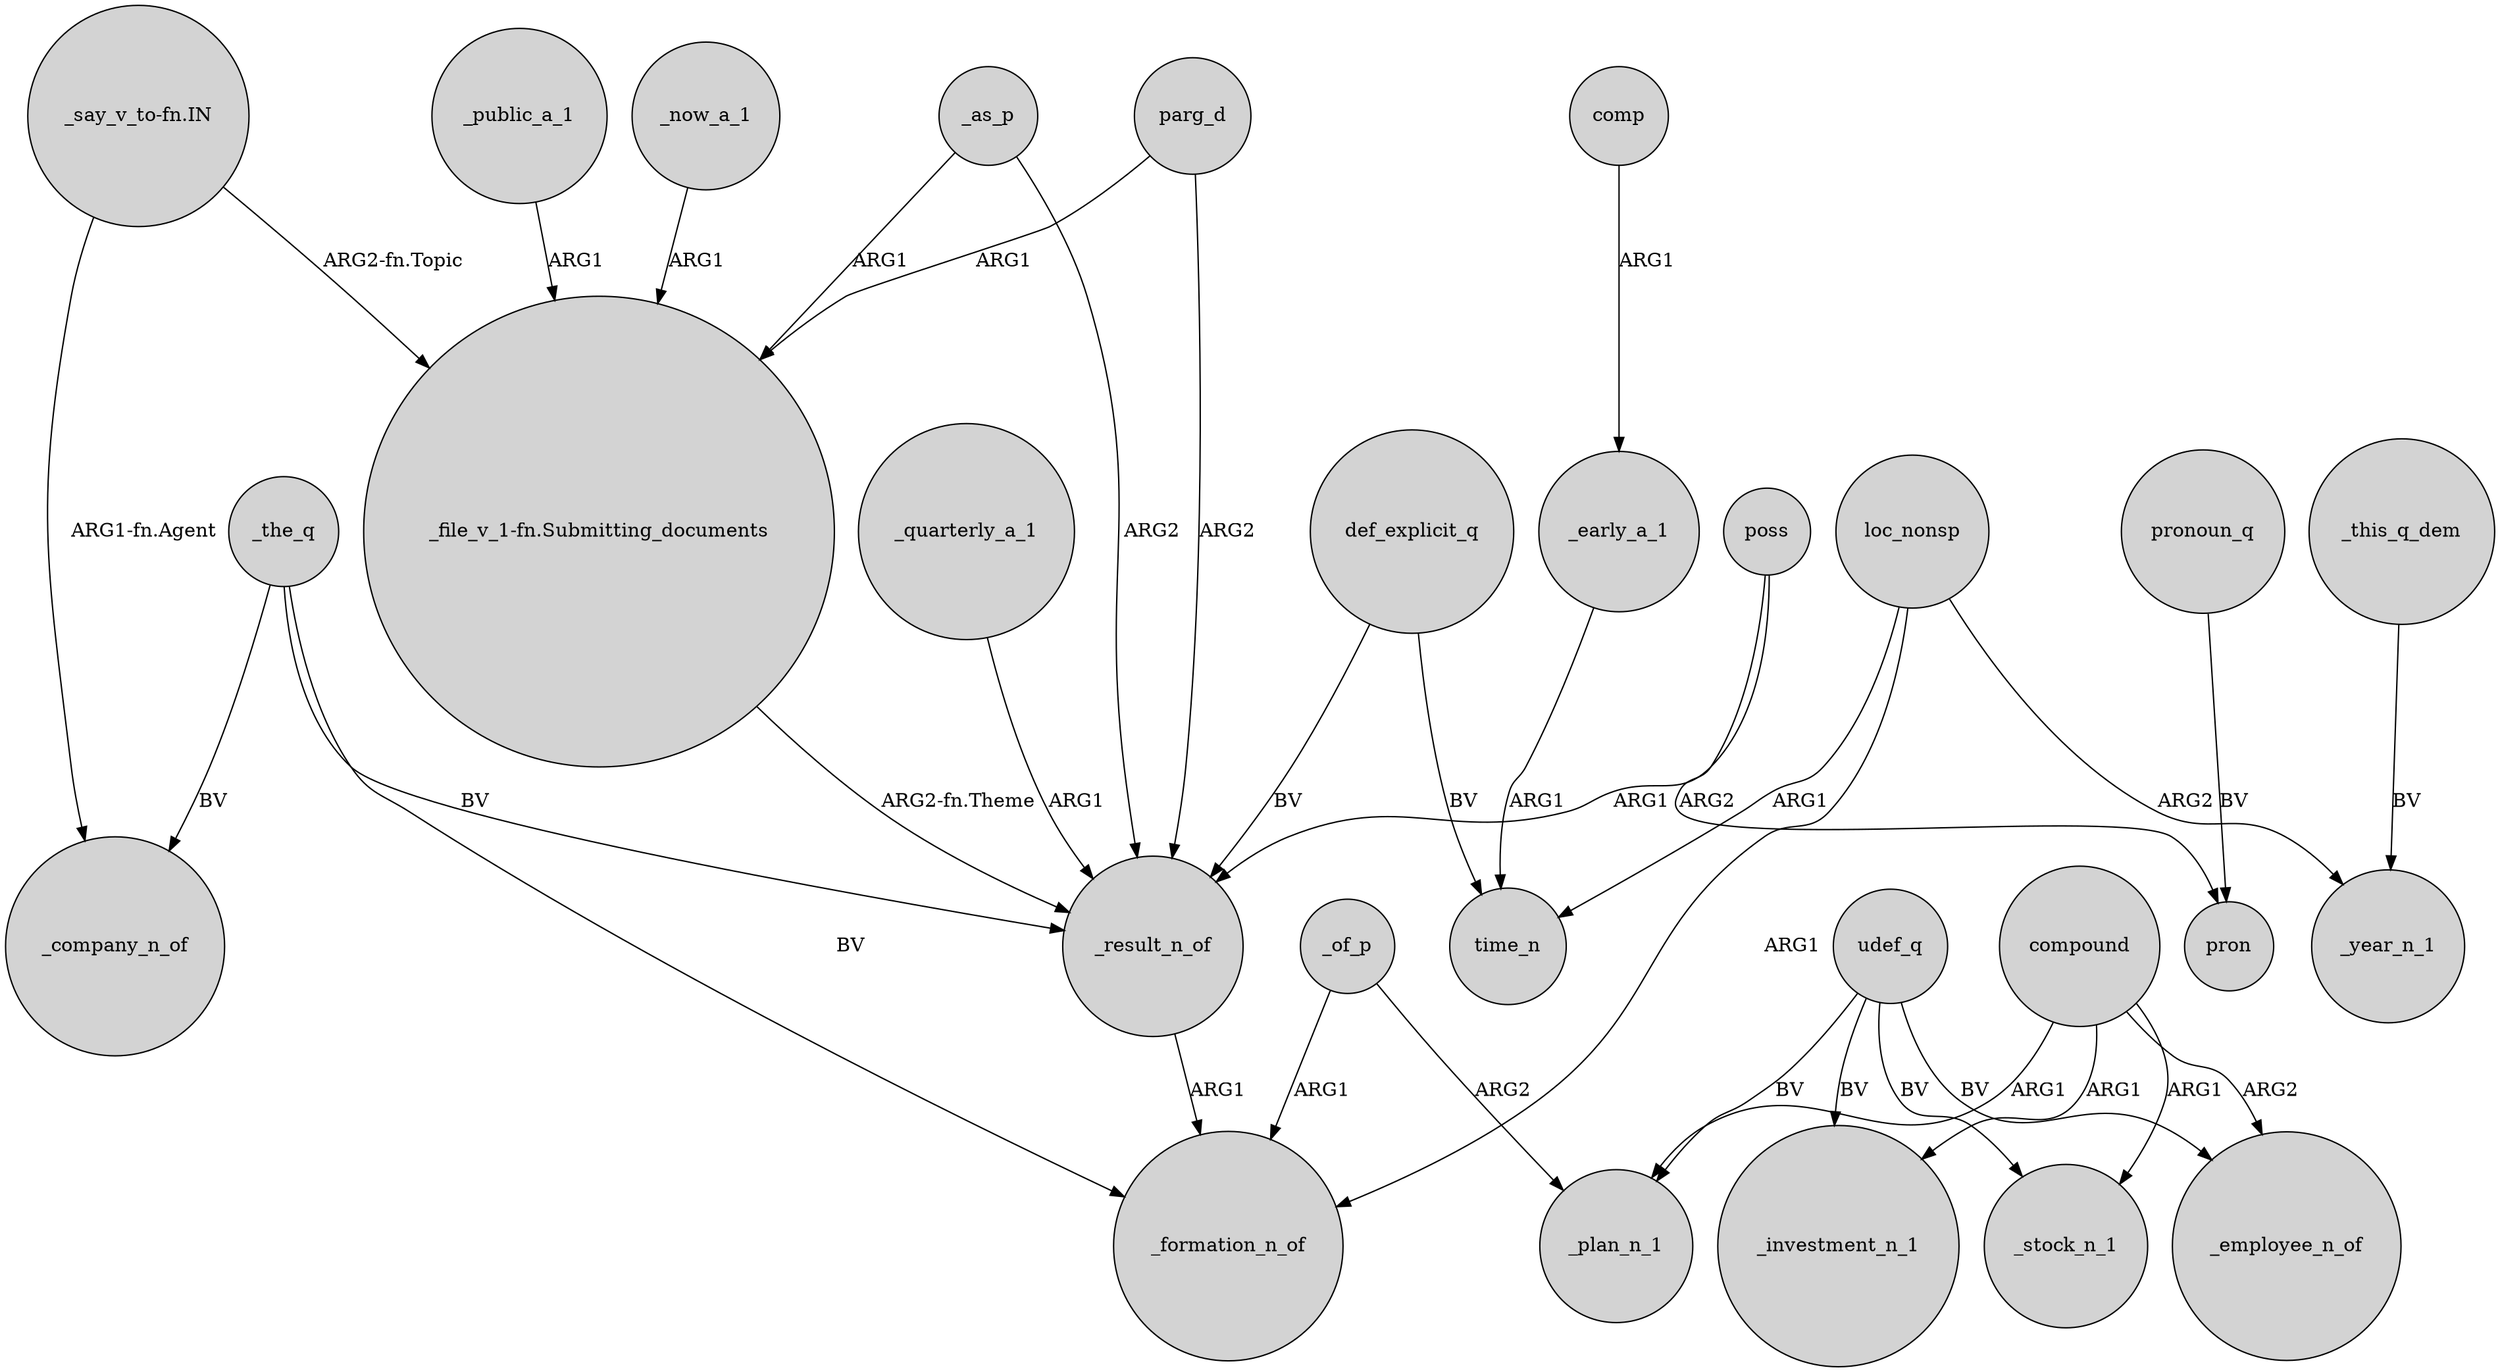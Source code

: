 digraph {
	node [shape=circle style=filled]
	def_explicit_q -> _result_n_of [label=BV]
	_of_p -> _formation_n_of [label=ARG1]
	poss -> pron [label=ARG2]
	parg_d -> _result_n_of [label=ARG2]
	udef_q -> _employee_n_of [label=BV]
	def_explicit_q -> time_n [label=BV]
	compound -> _employee_n_of [label=ARG2]
	_the_q -> _result_n_of [label=BV]
	_result_n_of -> _formation_n_of [label=ARG1]
	compound -> _plan_n_1 [label=ARG1]
	parg_d -> "_file_v_1-fn.Submitting_documents" [label=ARG1]
	compound -> _stock_n_1 [label=ARG1]
	_as_p -> "_file_v_1-fn.Submitting_documents" [label=ARG1]
	_public_a_1 -> "_file_v_1-fn.Submitting_documents" [label=ARG1]
	loc_nonsp -> time_n [label=ARG1]
	_the_q -> _formation_n_of [label=BV]
	loc_nonsp -> _formation_n_of [label=ARG1]
	_the_q -> _company_n_of [label=BV]
	compound -> _investment_n_1 [label=ARG1]
	pronoun_q -> pron [label=BV]
	_as_p -> _result_n_of [label=ARG2]
	udef_q -> _stock_n_1 [label=BV]
	"_file_v_1-fn.Submitting_documents" -> _result_n_of [label="ARG2-fn.Theme"]
	udef_q -> _plan_n_1 [label=BV]
	loc_nonsp -> _year_n_1 [label=ARG2]
	poss -> _result_n_of [label=ARG1]
	_quarterly_a_1 -> _result_n_of [label=ARG1]
	_early_a_1 -> time_n [label=ARG1]
	"_say_v_to-fn.IN" -> _company_n_of [label="ARG1-fn.Agent"]
	udef_q -> _investment_n_1 [label=BV]
	"_say_v_to-fn.IN" -> "_file_v_1-fn.Submitting_documents" [label="ARG2-fn.Topic"]
	_now_a_1 -> "_file_v_1-fn.Submitting_documents" [label=ARG1]
	_of_p -> _plan_n_1 [label=ARG2]
	comp -> _early_a_1 [label=ARG1]
	_this_q_dem -> _year_n_1 [label=BV]
}

